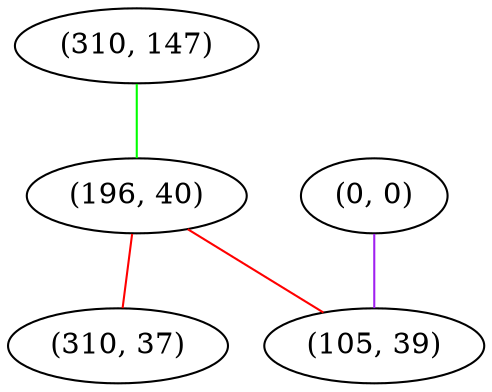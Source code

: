 graph "" {
"(310, 147)";
"(0, 0)";
"(196, 40)";
"(310, 37)";
"(105, 39)";
"(310, 147)" -- "(196, 40)"  [color=green, key=0, weight=2];
"(0, 0)" -- "(105, 39)"  [color=purple, key=0, weight=4];
"(196, 40)" -- "(310, 37)"  [color=red, key=0, weight=1];
"(196, 40)" -- "(105, 39)"  [color=red, key=0, weight=1];
}
